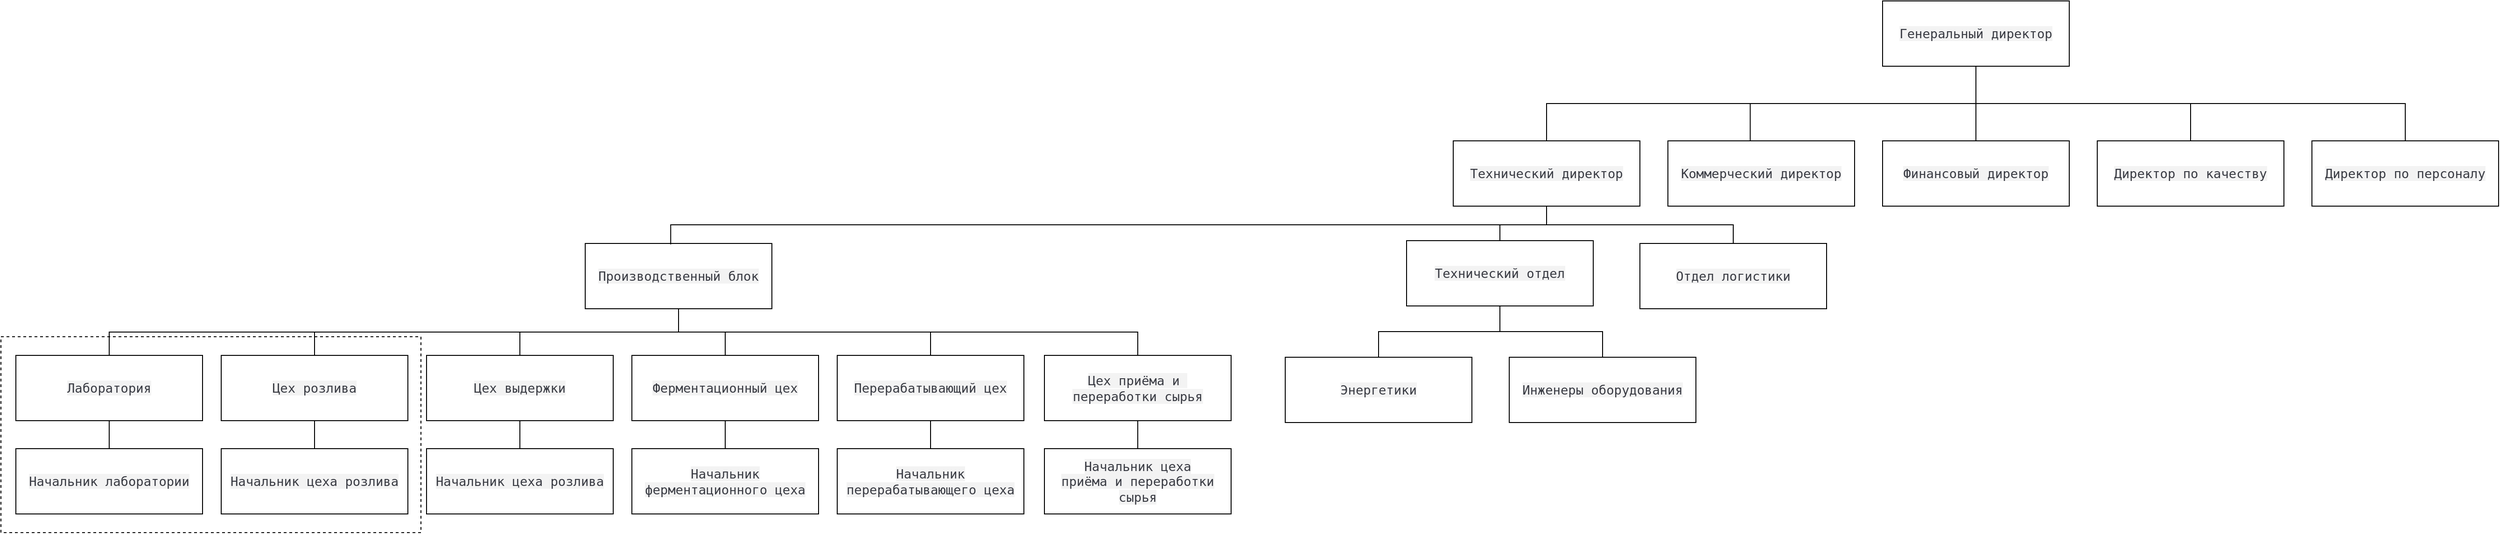 <mxfile version="26.1.1">
  <diagram id="C5RBs43oDa-KdzZeNtuy" name="Page-1">
    <mxGraphModel dx="3341" dy="591" grid="1" gridSize="10" guides="1" tooltips="1" connect="1" arrows="1" fold="1" page="1" pageScale="1" pageWidth="827" pageHeight="1169" math="0" shadow="0">
      <root>
        <mxCell id="WIyWlLk6GJQsqaUBKTNV-0" />
        <mxCell id="WIyWlLk6GJQsqaUBKTNV-1" parent="WIyWlLk6GJQsqaUBKTNV-0" />
        <mxCell id="7Z-kIkzqgdOwP_vyDzEw-0" value="" style="rounded=0;whiteSpace=wrap;html=1;dashed=1;" vertex="1" parent="WIyWlLk6GJQsqaUBKTNV-1">
          <mxGeometry x="-1736" y="370" width="450" height="210" as="geometry" />
        </mxCell>
        <mxCell id="ArthtXB-nmdLfyEw8IKO-8" style="edgeStyle=orthogonalEdgeStyle;rounded=0;orthogonalLoop=1;jettySize=auto;html=1;exitX=0.5;exitY=1;exitDx=0;exitDy=0;entryX=0.5;entryY=0;entryDx=0;entryDy=0;endArrow=none;startFill=0;" parent="WIyWlLk6GJQsqaUBKTNV-1" source="ArthtXB-nmdLfyEw8IKO-1" target="ArthtXB-nmdLfyEw8IKO-4" edge="1">
          <mxGeometry relative="1" as="geometry" />
        </mxCell>
        <mxCell id="ArthtXB-nmdLfyEw8IKO-10" style="edgeStyle=orthogonalEdgeStyle;rounded=0;orthogonalLoop=1;jettySize=auto;html=1;exitX=0.5;exitY=1;exitDx=0;exitDy=0;entryX=0.5;entryY=0;entryDx=0;entryDy=0;endArrow=none;startFill=0;" parent="WIyWlLk6GJQsqaUBKTNV-1" source="ArthtXB-nmdLfyEw8IKO-1" target="ArthtXB-nmdLfyEw8IKO-2" edge="1">
          <mxGeometry relative="1" as="geometry" />
        </mxCell>
        <mxCell id="ArthtXB-nmdLfyEw8IKO-11" style="edgeStyle=orthogonalEdgeStyle;rounded=0;orthogonalLoop=1;jettySize=auto;html=1;exitX=0.5;exitY=1;exitDx=0;exitDy=0;entryX=0.5;entryY=0;entryDx=0;entryDy=0;endArrow=none;startFill=0;" parent="WIyWlLk6GJQsqaUBKTNV-1" source="ArthtXB-nmdLfyEw8IKO-1" target="ArthtXB-nmdLfyEw8IKO-6" edge="1">
          <mxGeometry relative="1" as="geometry" />
        </mxCell>
        <mxCell id="ArthtXB-nmdLfyEw8IKO-12" style="edgeStyle=orthogonalEdgeStyle;rounded=0;orthogonalLoop=1;jettySize=auto;html=1;exitX=0.5;exitY=1;exitDx=0;exitDy=0;entryX=0.5;entryY=0;entryDx=0;entryDy=0;endArrow=none;startFill=0;" parent="WIyWlLk6GJQsqaUBKTNV-1" source="ArthtXB-nmdLfyEw8IKO-1" target="ArthtXB-nmdLfyEw8IKO-3" edge="1">
          <mxGeometry relative="1" as="geometry" />
        </mxCell>
        <mxCell id="ArthtXB-nmdLfyEw8IKO-1" value="&lt;span style=&quot;color: rgb(56, 58, 66); font-family: monospace; font-size: 13.6px; text-align: left; white-space: pre; background-color: rgb(243, 243, 243);&quot;&gt;Генеральный директор&lt;/span&gt;" style="rounded=0;whiteSpace=wrap;html=1;" parent="WIyWlLk6GJQsqaUBKTNV-1" vertex="1">
          <mxGeometry x="280" y="10" width="200" height="70" as="geometry" />
        </mxCell>
        <mxCell id="ArthtXB-nmdLfyEw8IKO-2" value="&lt;span style=&quot;color: rgb(56, 58, 66); font-family: monospace; font-size: 13.6px; text-align: left; white-space: pre; background-color: rgb(243, 243, 243);&quot;&gt;Финансовый директор&lt;/span&gt;" style="rounded=0;whiteSpace=wrap;html=1;" parent="WIyWlLk6GJQsqaUBKTNV-1" vertex="1">
          <mxGeometry x="280" y="160" width="200" height="70" as="geometry" />
        </mxCell>
        <mxCell id="ArthtXB-nmdLfyEw8IKO-3" value="&lt;span style=&quot;color: rgb(56, 58, 66); font-family: monospace; font-size: 13.6px; text-align: left; white-space: pre; background-color: rgb(243, 243, 243);&quot;&gt;Директор по персоналу&lt;/span&gt;" style="rounded=0;whiteSpace=wrap;html=1;" parent="WIyWlLk6GJQsqaUBKTNV-1" vertex="1">
          <mxGeometry x="740" y="160" width="200" height="70" as="geometry" />
        </mxCell>
        <mxCell id="ArthtXB-nmdLfyEw8IKO-17" style="edgeStyle=orthogonalEdgeStyle;rounded=0;orthogonalLoop=1;jettySize=auto;html=1;exitX=0.5;exitY=1;exitDx=0;exitDy=0;entryX=0.5;entryY=0;entryDx=0;entryDy=0;endArrow=none;startFill=0;" parent="WIyWlLk6GJQsqaUBKTNV-1" source="ArthtXB-nmdLfyEw8IKO-4" target="ArthtXB-nmdLfyEw8IKO-14" edge="1">
          <mxGeometry relative="1" as="geometry" />
        </mxCell>
        <mxCell id="ArthtXB-nmdLfyEw8IKO-18" style="edgeStyle=orthogonalEdgeStyle;rounded=0;orthogonalLoop=1;jettySize=auto;html=1;exitX=0.5;exitY=1;exitDx=0;exitDy=0;entryX=0.5;entryY=0;entryDx=0;entryDy=0;endArrow=none;startFill=0;" parent="WIyWlLk6GJQsqaUBKTNV-1" source="ArthtXB-nmdLfyEw8IKO-4" target="ArthtXB-nmdLfyEw8IKO-15" edge="1">
          <mxGeometry relative="1" as="geometry" />
        </mxCell>
        <mxCell id="ArthtXB-nmdLfyEw8IKO-4" value="&lt;span style=&quot;color: rgb(56, 58, 66); font-family: monospace; font-size: 13.6px; text-align: left; white-space: pre; background-color: rgb(243, 243, 243);&quot;&gt;Технический директор&lt;/span&gt;" style="rounded=0;whiteSpace=wrap;html=1;" parent="WIyWlLk6GJQsqaUBKTNV-1" vertex="1">
          <mxGeometry x="-180" y="160" width="200" height="70" as="geometry" />
        </mxCell>
        <mxCell id="ArthtXB-nmdLfyEw8IKO-5" value="&lt;span style=&quot;color: rgb(56, 58, 66); font-family: monospace; font-size: 13.6px; text-align: left; white-space: pre; background-color: rgb(243, 243, 243);&quot;&gt;Коммерческий директор&lt;/span&gt;" style="rounded=0;whiteSpace=wrap;html=1;" parent="WIyWlLk6GJQsqaUBKTNV-1" vertex="1">
          <mxGeometry x="50" y="160" width="200" height="70" as="geometry" />
        </mxCell>
        <mxCell id="ArthtXB-nmdLfyEw8IKO-6" value="&lt;span style=&quot;color: rgb(56, 58, 66); font-family: monospace; font-size: 13.6px; text-align: left; white-space: pre; background-color: rgb(243, 243, 243);&quot;&gt;Директор по качеству&lt;/span&gt;" style="rounded=0;whiteSpace=wrap;html=1;" parent="WIyWlLk6GJQsqaUBKTNV-1" vertex="1">
          <mxGeometry x="510" y="160" width="200" height="70" as="geometry" />
        </mxCell>
        <mxCell id="ArthtXB-nmdLfyEw8IKO-9" style="edgeStyle=orthogonalEdgeStyle;rounded=0;orthogonalLoop=1;jettySize=auto;html=1;exitX=0.5;exitY=1;exitDx=0;exitDy=0;endArrow=none;startFill=0;entryX=0.441;entryY=-0.008;entryDx=0;entryDy=0;entryPerimeter=0;" parent="WIyWlLk6GJQsqaUBKTNV-1" source="ArthtXB-nmdLfyEw8IKO-1" target="ArthtXB-nmdLfyEw8IKO-5" edge="1">
          <mxGeometry relative="1" as="geometry">
            <mxPoint x="136" y="160" as="targetPoint" />
          </mxGeometry>
        </mxCell>
        <mxCell id="saYV_mYmNR2zkB4CytYl-5" style="edgeStyle=orthogonalEdgeStyle;rounded=0;orthogonalLoop=1;jettySize=auto;html=1;exitX=0.5;exitY=1;exitDx=0;exitDy=0;entryX=0.5;entryY=0;entryDx=0;entryDy=0;endArrow=none;startFill=0;" parent="WIyWlLk6GJQsqaUBKTNV-1" source="ArthtXB-nmdLfyEw8IKO-13" target="ArthtXB-nmdLfyEw8IKO-23" edge="1">
          <mxGeometry relative="1" as="geometry" />
        </mxCell>
        <mxCell id="saYV_mYmNR2zkB4CytYl-6" style="edgeStyle=orthogonalEdgeStyle;rounded=0;orthogonalLoop=1;jettySize=auto;html=1;exitX=0.5;exitY=1;exitDx=0;exitDy=0;entryX=0.5;entryY=0;entryDx=0;entryDy=0;endArrow=none;startFill=0;" parent="WIyWlLk6GJQsqaUBKTNV-1" source="ArthtXB-nmdLfyEw8IKO-13" target="ArthtXB-nmdLfyEw8IKO-22" edge="1">
          <mxGeometry relative="1" as="geometry" />
        </mxCell>
        <mxCell id="saYV_mYmNR2zkB4CytYl-7" style="edgeStyle=orthogonalEdgeStyle;rounded=0;orthogonalLoop=1;jettySize=auto;html=1;exitX=0.5;exitY=1;exitDx=0;exitDy=0;entryX=0.5;entryY=0;entryDx=0;entryDy=0;endArrow=none;startFill=0;" parent="WIyWlLk6GJQsqaUBKTNV-1" source="ArthtXB-nmdLfyEw8IKO-13" target="ArthtXB-nmdLfyEw8IKO-21" edge="1">
          <mxGeometry relative="1" as="geometry" />
        </mxCell>
        <mxCell id="saYV_mYmNR2zkB4CytYl-8" style="edgeStyle=orthogonalEdgeStyle;rounded=0;orthogonalLoop=1;jettySize=auto;html=1;exitX=0.5;exitY=1;exitDx=0;exitDy=0;entryX=0.5;entryY=0;entryDx=0;entryDy=0;endArrow=none;startFill=0;" parent="WIyWlLk6GJQsqaUBKTNV-1" source="ArthtXB-nmdLfyEw8IKO-13" target="ArthtXB-nmdLfyEw8IKO-20" edge="1">
          <mxGeometry relative="1" as="geometry" />
        </mxCell>
        <mxCell id="saYV_mYmNR2zkB4CytYl-9" style="edgeStyle=orthogonalEdgeStyle;rounded=0;orthogonalLoop=1;jettySize=auto;html=1;exitX=0.5;exitY=1;exitDx=0;exitDy=0;entryX=0.5;entryY=0;entryDx=0;entryDy=0;endArrow=none;startFill=0;" parent="WIyWlLk6GJQsqaUBKTNV-1" source="ArthtXB-nmdLfyEw8IKO-13" target="ArthtXB-nmdLfyEw8IKO-24" edge="1">
          <mxGeometry relative="1" as="geometry" />
        </mxCell>
        <mxCell id="saYV_mYmNR2zkB4CytYl-10" style="edgeStyle=orthogonalEdgeStyle;rounded=0;orthogonalLoop=1;jettySize=auto;html=1;exitX=0.5;exitY=1;exitDx=0;exitDy=0;entryX=0.5;entryY=0;entryDx=0;entryDy=0;endArrow=none;startFill=0;" parent="WIyWlLk6GJQsqaUBKTNV-1" source="ArthtXB-nmdLfyEw8IKO-13" target="ArthtXB-nmdLfyEw8IKO-25" edge="1">
          <mxGeometry relative="1" as="geometry" />
        </mxCell>
        <mxCell id="ArthtXB-nmdLfyEw8IKO-13" value="&lt;span style=&quot;color: rgb(56, 58, 66); font-family: monospace; font-size: 13.6px; text-align: left; white-space: pre; background-color: rgb(243, 243, 243);&quot;&gt;Производственный блок&lt;/span&gt;" style="rounded=0;whiteSpace=wrap;html=1;" parent="WIyWlLk6GJQsqaUBKTNV-1" vertex="1">
          <mxGeometry x="-1110" y="270" width="200" height="70" as="geometry" />
        </mxCell>
        <mxCell id="saYV_mYmNR2zkB4CytYl-11" style="edgeStyle=orthogonalEdgeStyle;rounded=0;orthogonalLoop=1;jettySize=auto;html=1;exitX=0.5;exitY=1;exitDx=0;exitDy=0;entryX=0.5;entryY=0;entryDx=0;entryDy=0;endArrow=none;startFill=0;" parent="WIyWlLk6GJQsqaUBKTNV-1" source="ArthtXB-nmdLfyEw8IKO-14" target="ArthtXB-nmdLfyEw8IKO-31" edge="1">
          <mxGeometry relative="1" as="geometry" />
        </mxCell>
        <mxCell id="saYV_mYmNR2zkB4CytYl-12" style="edgeStyle=orthogonalEdgeStyle;rounded=0;orthogonalLoop=1;jettySize=auto;html=1;exitX=0.5;exitY=1;exitDx=0;exitDy=0;entryX=0.5;entryY=0;entryDx=0;entryDy=0;endArrow=none;startFill=0;" parent="WIyWlLk6GJQsqaUBKTNV-1" source="ArthtXB-nmdLfyEw8IKO-14" target="ArthtXB-nmdLfyEw8IKO-19" edge="1">
          <mxGeometry relative="1" as="geometry" />
        </mxCell>
        <mxCell id="ArthtXB-nmdLfyEw8IKO-14" value="&lt;span style=&quot;color: rgb(56, 58, 66); font-family: monospace; font-size: 13.6px; text-align: left; white-space: pre; background-color: rgb(243, 243, 243);&quot;&gt;Технический отдел&lt;/span&gt;" style="rounded=0;whiteSpace=wrap;html=1;" parent="WIyWlLk6GJQsqaUBKTNV-1" vertex="1">
          <mxGeometry x="-230" y="267" width="200" height="70" as="geometry" />
        </mxCell>
        <mxCell id="ArthtXB-nmdLfyEw8IKO-15" value="&lt;span style=&quot;color: rgb(56, 58, 66); font-family: monospace; font-size: 13.6px; text-align: left; white-space: pre; background-color: rgb(243, 243, 243);&quot;&gt;Отдел логистики&lt;/span&gt;" style="rounded=0;whiteSpace=wrap;html=1;" parent="WIyWlLk6GJQsqaUBKTNV-1" vertex="1">
          <mxGeometry x="20" y="270" width="200" height="70" as="geometry" />
        </mxCell>
        <mxCell id="ArthtXB-nmdLfyEw8IKO-16" style="edgeStyle=orthogonalEdgeStyle;rounded=0;orthogonalLoop=1;jettySize=auto;html=1;exitX=0.5;exitY=1;exitDx=0;exitDy=0;entryX=0.458;entryY=0.014;entryDx=0;entryDy=0;entryPerimeter=0;endArrow=none;startFill=0;" parent="WIyWlLk6GJQsqaUBKTNV-1" source="ArthtXB-nmdLfyEw8IKO-4" target="ArthtXB-nmdLfyEw8IKO-13" edge="1">
          <mxGeometry relative="1" as="geometry" />
        </mxCell>
        <mxCell id="ArthtXB-nmdLfyEw8IKO-19" value="&lt;span style=&quot;color: rgb(56, 58, 66); font-family: monospace; font-size: 13.6px; text-align: left; white-space: pre; background-color: rgb(243, 243, 243);&quot;&gt;Инженеры оборудования&lt;/span&gt;" style="rounded=0;whiteSpace=wrap;html=1;" parent="WIyWlLk6GJQsqaUBKTNV-1" vertex="1">
          <mxGeometry x="-120" y="392" width="200" height="70" as="geometry" />
        </mxCell>
        <mxCell id="t9bT6KwYIOBtcBQWX6j7-2" style="edgeStyle=orthogonalEdgeStyle;rounded=0;orthogonalLoop=1;jettySize=auto;html=1;exitX=0.5;exitY=1;exitDx=0;exitDy=0;entryX=0.5;entryY=0;entryDx=0;entryDy=0;endArrow=none;startFill=0;" parent="WIyWlLk6GJQsqaUBKTNV-1" source="ArthtXB-nmdLfyEw8IKO-20" target="saYV_mYmNR2zkB4CytYl-19" edge="1">
          <mxGeometry relative="1" as="geometry" />
        </mxCell>
        <mxCell id="ArthtXB-nmdLfyEw8IKO-20" value="&lt;span style=&quot;color: rgb(56, 58, 66); font-family: monospace; font-size: 13.6px; text-align: left; white-space: pre; background-color: rgb(243, 243, 243);&quot;&gt;Цех выдержки&lt;/span&gt;" style="rounded=0;whiteSpace=wrap;html=1;" parent="WIyWlLk6GJQsqaUBKTNV-1" vertex="1">
          <mxGeometry x="-1280" y="390" width="200" height="70" as="geometry" />
        </mxCell>
        <mxCell id="t9bT6KwYIOBtcBQWX6j7-3" style="edgeStyle=orthogonalEdgeStyle;rounded=0;orthogonalLoop=1;jettySize=auto;html=1;exitX=0.5;exitY=1;exitDx=0;exitDy=0;entryX=0.5;entryY=0;entryDx=0;entryDy=0;endArrow=none;startFill=0;" parent="WIyWlLk6GJQsqaUBKTNV-1" source="ArthtXB-nmdLfyEw8IKO-21" target="saYV_mYmNR2zkB4CytYl-21" edge="1">
          <mxGeometry relative="1" as="geometry" />
        </mxCell>
        <mxCell id="ArthtXB-nmdLfyEw8IKO-21" value="&lt;span style=&quot;color: rgb(56, 58, 66); font-family: monospace; font-size: 13.6px; text-align: left; white-space: pre; background-color: rgb(243, 243, 243);&quot;&gt;Ферментационный цех&lt;/span&gt;" style="rounded=0;whiteSpace=wrap;html=1;" parent="WIyWlLk6GJQsqaUBKTNV-1" vertex="1">
          <mxGeometry x="-1060" y="390" width="200" height="70" as="geometry" />
        </mxCell>
        <mxCell id="t9bT6KwYIOBtcBQWX6j7-5" style="edgeStyle=orthogonalEdgeStyle;rounded=0;orthogonalLoop=1;jettySize=auto;html=1;exitX=0.5;exitY=1;exitDx=0;exitDy=0;entryX=0.5;entryY=0;entryDx=0;entryDy=0;endArrow=none;startFill=0;" parent="WIyWlLk6GJQsqaUBKTNV-1" source="ArthtXB-nmdLfyEw8IKO-23" target="saYV_mYmNR2zkB4CytYl-23" edge="1">
          <mxGeometry relative="1" as="geometry" />
        </mxCell>
        <mxCell id="ArthtXB-nmdLfyEw8IKO-23" value="&lt;span style=&quot;color: rgb(56, 58, 66); font-family: monospace; font-size: 13.6px; text-align: left; white-space: pre; background-color: rgb(243, 243, 243);&quot;&gt;Цех приёма и &lt;br/&gt;переработки сырья&lt;/span&gt;" style="rounded=0;whiteSpace=wrap;html=1;" parent="WIyWlLk6GJQsqaUBKTNV-1" vertex="1">
          <mxGeometry x="-618" y="390" width="200" height="70" as="geometry" />
        </mxCell>
        <mxCell id="t9bT6KwYIOBtcBQWX6j7-1" style="edgeStyle=orthogonalEdgeStyle;rounded=0;orthogonalLoop=1;jettySize=auto;html=1;exitX=0.5;exitY=1;exitDx=0;exitDy=0;entryX=0.5;entryY=0;entryDx=0;entryDy=0;endArrow=none;startFill=0;" parent="WIyWlLk6GJQsqaUBKTNV-1" source="ArthtXB-nmdLfyEw8IKO-24" target="saYV_mYmNR2zkB4CytYl-17" edge="1">
          <mxGeometry relative="1" as="geometry" />
        </mxCell>
        <mxCell id="ArthtXB-nmdLfyEw8IKO-24" value="&lt;span style=&quot;color: rgb(56, 58, 66); font-family: monospace; font-size: 13.6px; text-align: left; white-space: pre; background-color: rgb(243, 243, 243);&quot;&gt;Цех розлива&lt;/span&gt;" style="rounded=0;whiteSpace=wrap;html=1;" parent="WIyWlLk6GJQsqaUBKTNV-1" vertex="1">
          <mxGeometry x="-1500" y="390" width="200" height="70" as="geometry" />
        </mxCell>
        <mxCell id="t9bT6KwYIOBtcBQWX6j7-0" style="edgeStyle=orthogonalEdgeStyle;rounded=0;orthogonalLoop=1;jettySize=auto;html=1;exitX=0.5;exitY=1;exitDx=0;exitDy=0;entryX=0.5;entryY=0;entryDx=0;entryDy=0;endArrow=none;startFill=0;" parent="WIyWlLk6GJQsqaUBKTNV-1" source="ArthtXB-nmdLfyEw8IKO-25" target="saYV_mYmNR2zkB4CytYl-15" edge="1">
          <mxGeometry relative="1" as="geometry" />
        </mxCell>
        <mxCell id="ArthtXB-nmdLfyEw8IKO-25" value="&lt;span style=&quot;color: rgb(56, 58, 66); font-family: monospace; font-size: 13.6px; text-align: left; white-space: pre; background-color: rgb(243, 243, 243);&quot;&gt;Лаборатория&lt;/span&gt;" style="rounded=0;whiteSpace=wrap;html=1;" parent="WIyWlLk6GJQsqaUBKTNV-1" vertex="1">
          <mxGeometry x="-1720" y="390" width="200" height="70" as="geometry" />
        </mxCell>
        <mxCell id="ArthtXB-nmdLfyEw8IKO-31" value="&lt;span style=&quot;color: rgb(56, 58, 66); font-family: monospace; font-size: 13.6px; text-align: left; white-space: pre; background-color: rgb(243, 243, 243);&quot;&gt;Энергетики&lt;/span&gt;" style="rounded=0;whiteSpace=wrap;html=1;" parent="WIyWlLk6GJQsqaUBKTNV-1" vertex="1">
          <mxGeometry x="-360" y="392" width="200" height="70" as="geometry" />
        </mxCell>
        <mxCell id="t9bT6KwYIOBtcBQWX6j7-4" style="edgeStyle=orthogonalEdgeStyle;rounded=0;orthogonalLoop=1;jettySize=auto;html=1;exitX=0.5;exitY=1;exitDx=0;exitDy=0;entryX=0.5;entryY=0;entryDx=0;entryDy=0;endArrow=none;startFill=0;" parent="WIyWlLk6GJQsqaUBKTNV-1" source="ArthtXB-nmdLfyEw8IKO-22" target="saYV_mYmNR2zkB4CytYl-22" edge="1">
          <mxGeometry relative="1" as="geometry" />
        </mxCell>
        <mxCell id="ArthtXB-nmdLfyEw8IKO-22" value="&lt;span style=&quot;color: rgb(56, 58, 66); font-family: monospace; font-size: 13.6px; text-align: left; white-space: pre; background-color: rgb(243, 243, 243);&quot;&gt;Перерабатывающий цех&lt;/span&gt;" style="rounded=0;whiteSpace=wrap;html=1;" parent="WIyWlLk6GJQsqaUBKTNV-1" vertex="1">
          <mxGeometry x="-840" y="390" width="200" height="70" as="geometry" />
        </mxCell>
        <mxCell id="saYV_mYmNR2zkB4CytYl-15" value="&lt;span style=&quot;color: rgb(56, 58, 66); font-family: monospace; font-size: 13.6px; text-align: left; white-space: pre; background-color: rgb(243, 243, 243);&quot;&gt;Начальник лаборатории&lt;/span&gt;" style="rounded=0;whiteSpace=wrap;html=1;" parent="WIyWlLk6GJQsqaUBKTNV-1" vertex="1">
          <mxGeometry x="-1720" y="490" width="200" height="70" as="geometry" />
        </mxCell>
        <mxCell id="saYV_mYmNR2zkB4CytYl-17" value="&lt;span style=&quot;color: rgb(56, 58, 66); font-family: monospace; font-size: 13.6px; text-align: left; white-space: pre; background-color: rgb(243, 243, 243);&quot;&gt;Начальник цеха розлива&lt;/span&gt;" style="rounded=0;whiteSpace=wrap;html=1;" parent="WIyWlLk6GJQsqaUBKTNV-1" vertex="1">
          <mxGeometry x="-1500" y="490" width="200" height="70" as="geometry" />
        </mxCell>
        <mxCell id="saYV_mYmNR2zkB4CytYl-19" value="&lt;span style=&quot;color: rgb(56, 58, 66); font-family: monospace; font-size: 13.6px; text-align: left; white-space: pre; background-color: rgb(243, 243, 243);&quot;&gt;Начальник цеха розлива&lt;/span&gt;" style="rounded=0;whiteSpace=wrap;html=1;" parent="WIyWlLk6GJQsqaUBKTNV-1" vertex="1">
          <mxGeometry x="-1280" y="490" width="200" height="70" as="geometry" />
        </mxCell>
        <mxCell id="saYV_mYmNR2zkB4CytYl-21" value="&lt;span style=&quot;color: rgb(56, 58, 66); font-family: monospace; font-size: 13.6px; text-align: left; white-space: pre; background-color: rgb(243, 243, 243);&quot;&gt;Начальник&lt;/span&gt;&lt;div&gt;&lt;span style=&quot;color: rgb(56, 58, 66); font-family: monospace; font-size: 13.6px; text-align: left; white-space: pre; background-color: rgb(243, 243, 243);&quot;&gt;ферментационного&lt;/span&gt;&lt;span style=&quot;background-color: light-dark(rgb(243, 243, 243), rgb(28, 28, 28)); color: light-dark(rgb(56, 58, 66), rgb(185, 187, 194)); font-family: monospace; font-size: 13.6px; text-align: left; white-space: pre;&quot;&gt; цеха&lt;/span&gt;&lt;/div&gt;" style="rounded=0;whiteSpace=wrap;html=1;" parent="WIyWlLk6GJQsqaUBKTNV-1" vertex="1">
          <mxGeometry x="-1060" y="490" width="200" height="70" as="geometry" />
        </mxCell>
        <mxCell id="saYV_mYmNR2zkB4CytYl-22" value="&lt;span style=&quot;color: rgb(56, 58, 66); font-family: monospace; font-size: 13.6px; text-align: left; white-space: pre; background-color: rgb(243, 243, 243);&quot;&gt;Начальник&lt;/span&gt;&lt;div&gt;&lt;span style=&quot;color: rgb(56, 58, 66); font-family: monospace; font-size: 13.6px; text-align: left; white-space: pre; background-color: rgb(243, 243, 243);&quot;&gt;перерабатывающего цеха&lt;/span&gt;&lt;/div&gt;" style="rounded=0;whiteSpace=wrap;html=1;" parent="WIyWlLk6GJQsqaUBKTNV-1" vertex="1">
          <mxGeometry x="-840" y="490" width="200" height="70" as="geometry" />
        </mxCell>
        <mxCell id="saYV_mYmNR2zkB4CytYl-23" value="&lt;span style=&quot;color: rgb(56, 58, 66); font-family: monospace; font-size: 13.6px; text-align: left; white-space: pre; background-color: rgb(243, 243, 243);&quot;&gt;Начальник цеха&lt;/span&gt;&lt;div&gt;&lt;span style=&quot;color: rgb(56, 58, 66); font-family: monospace; font-size: 13.6px; text-align: left; white-space: pre; background-color: rgb(243, 243, 243);&quot;&gt;приёма и переработки&lt;/span&gt;&lt;/div&gt;&lt;div&gt;&lt;span style=&quot;color: rgb(56, 58, 66); font-family: monospace; font-size: 13.6px; text-align: left; white-space: pre; background-color: rgb(243, 243, 243);&quot;&gt;сырья&lt;/span&gt;&lt;/div&gt;" style="rounded=0;whiteSpace=wrap;html=1;" parent="WIyWlLk6GJQsqaUBKTNV-1" vertex="1">
          <mxGeometry x="-618" y="490" width="200" height="70" as="geometry" />
        </mxCell>
      </root>
    </mxGraphModel>
  </diagram>
</mxfile>
